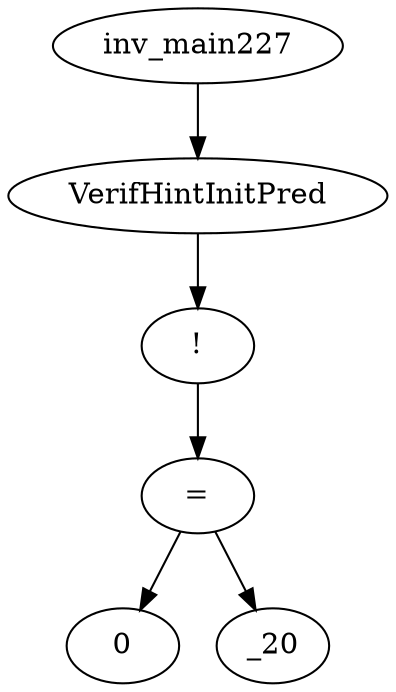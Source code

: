 digraph dag {
0 [label="inv_main227"];
1 [label="VerifHintInitPred"];
2 [label="!"];
3 [label="="];
4 [label="0"];
5 [label="_20"];
0->1
1->2
2->3
3->5
3 -> 4
}
